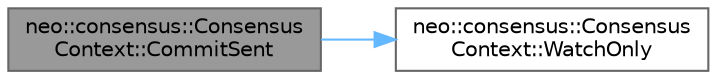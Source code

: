 digraph "neo::consensus::ConsensusContext::CommitSent"
{
 // LATEX_PDF_SIZE
  bgcolor="transparent";
  edge [fontname=Helvetica,fontsize=10,labelfontname=Helvetica,labelfontsize=10];
  node [fontname=Helvetica,fontsize=10,shape=box,height=0.2,width=0.4];
  rankdir="LR";
  Node1 [id="Node000001",label="neo::consensus::Consensus\lContext::CommitSent",height=0.2,width=0.4,color="gray40", fillcolor="grey60", style="filled", fontcolor="black",tooltip=" "];
  Node1 -> Node2 [id="edge1_Node000001_Node000002",color="steelblue1",style="solid",tooltip=" "];
  Node2 [id="Node000002",label="neo::consensus::Consensus\lContext::WatchOnly",height=0.2,width=0.4,color="grey40", fillcolor="white", style="filled",URL="$classneo_1_1consensus_1_1_consensus_context.html#a86c44afe91051f7c4aa125df4ea565a5",tooltip=" "];
}
